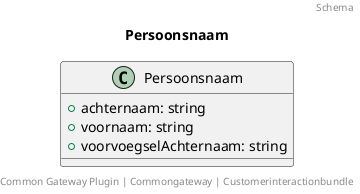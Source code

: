 @startuml
title: Persoonsnaam
footer: Common Gateway Plugin | Commongateway | Customerinteractionbundle 
header: Schema

class Persoonsnaam {
  + achternaam: string
  + voornaam: string
  + voorvoegselAchternaam: string
}
@enduml
